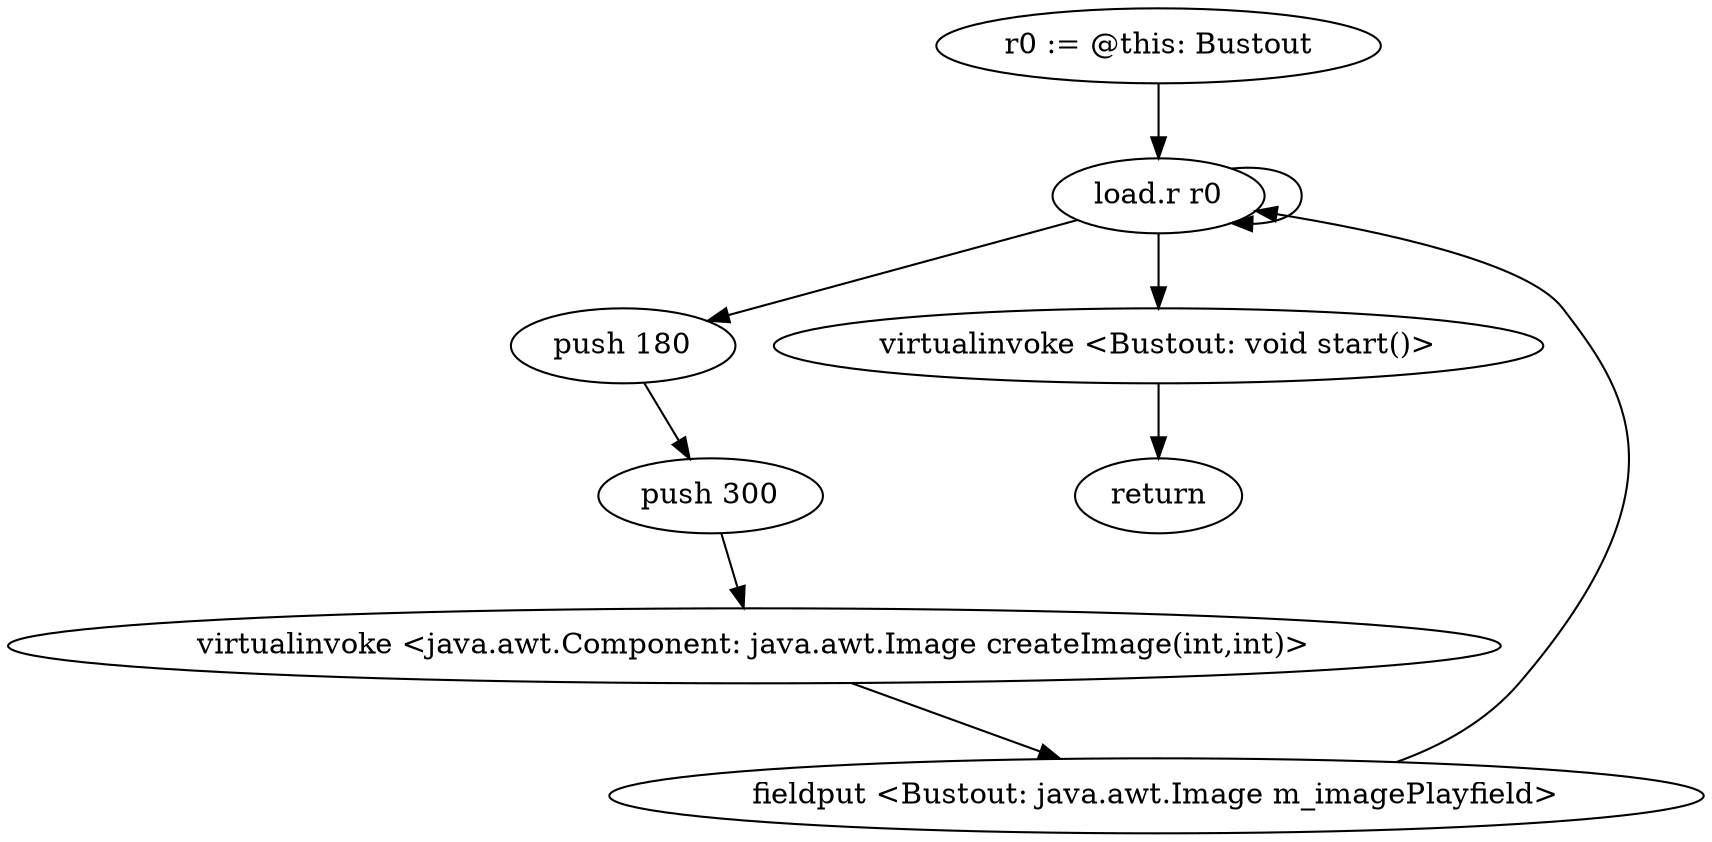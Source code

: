 digraph "" {
    "r0 := @this: Bustout"
    "load.r r0"
    "r0 := @this: Bustout"->"load.r r0";
    "load.r r0"->"load.r r0";
    "push 180"
    "load.r r0"->"push 180";
    "push 300"
    "push 180"->"push 300";
    "virtualinvoke <java.awt.Component: java.awt.Image createImage(int,int)>"
    "push 300"->"virtualinvoke <java.awt.Component: java.awt.Image createImage(int,int)>";
    "fieldput <Bustout: java.awt.Image m_imagePlayfield>"
    "virtualinvoke <java.awt.Component: java.awt.Image createImage(int,int)>"->"fieldput <Bustout: java.awt.Image m_imagePlayfield>";
    "fieldput <Bustout: java.awt.Image m_imagePlayfield>"->"load.r r0";
    "virtualinvoke <Bustout: void start()>"
    "load.r r0"->"virtualinvoke <Bustout: void start()>";
    "return"
    "virtualinvoke <Bustout: void start()>"->"return";
}
